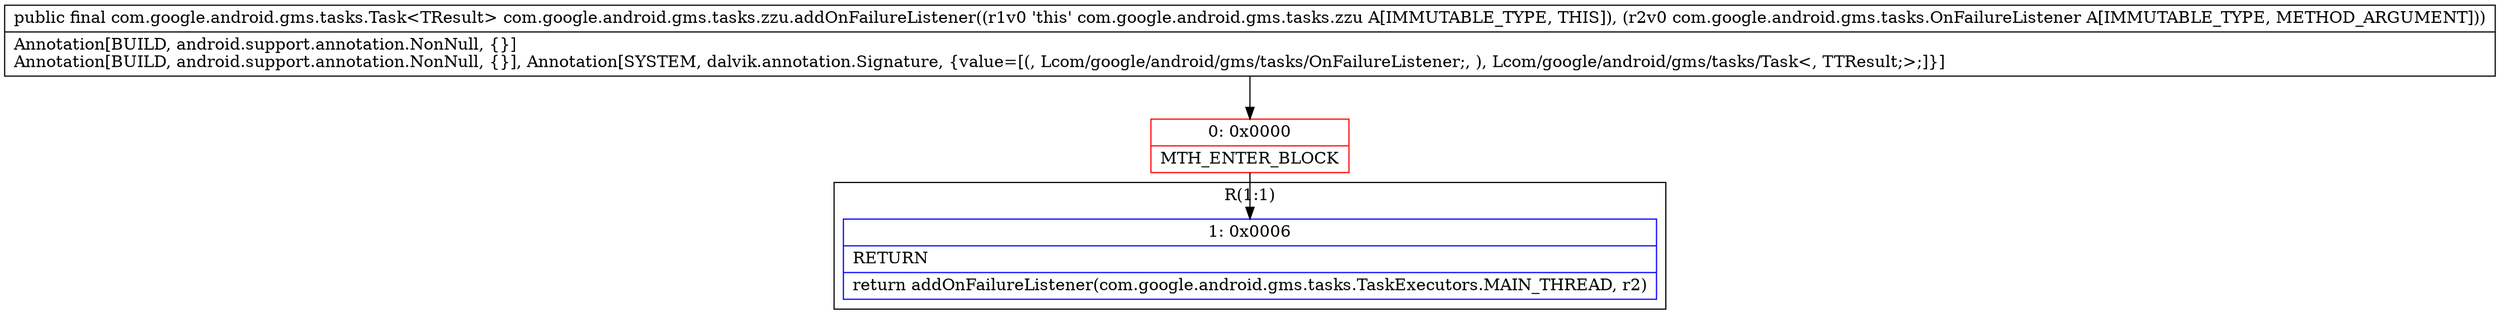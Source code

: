 digraph "CFG forcom.google.android.gms.tasks.zzu.addOnFailureListener(Lcom\/google\/android\/gms\/tasks\/OnFailureListener;)Lcom\/google\/android\/gms\/tasks\/Task;" {
subgraph cluster_Region_1431507203 {
label = "R(1:1)";
node [shape=record,color=blue];
Node_1 [shape=record,label="{1\:\ 0x0006|RETURN\l|return addOnFailureListener(com.google.android.gms.tasks.TaskExecutors.MAIN_THREAD, r2)\l}"];
}
Node_0 [shape=record,color=red,label="{0\:\ 0x0000|MTH_ENTER_BLOCK\l}"];
MethodNode[shape=record,label="{public final com.google.android.gms.tasks.Task\<TResult\> com.google.android.gms.tasks.zzu.addOnFailureListener((r1v0 'this' com.google.android.gms.tasks.zzu A[IMMUTABLE_TYPE, THIS]), (r2v0 com.google.android.gms.tasks.OnFailureListener A[IMMUTABLE_TYPE, METHOD_ARGUMENT]))  | Annotation[BUILD, android.support.annotation.NonNull, \{\}]\lAnnotation[BUILD, android.support.annotation.NonNull, \{\}], Annotation[SYSTEM, dalvik.annotation.Signature, \{value=[(, Lcom\/google\/android\/gms\/tasks\/OnFailureListener;, ), Lcom\/google\/android\/gms\/tasks\/Task\<, TTResult;\>;]\}]\l}"];
MethodNode -> Node_0;
Node_0 -> Node_1;
}

